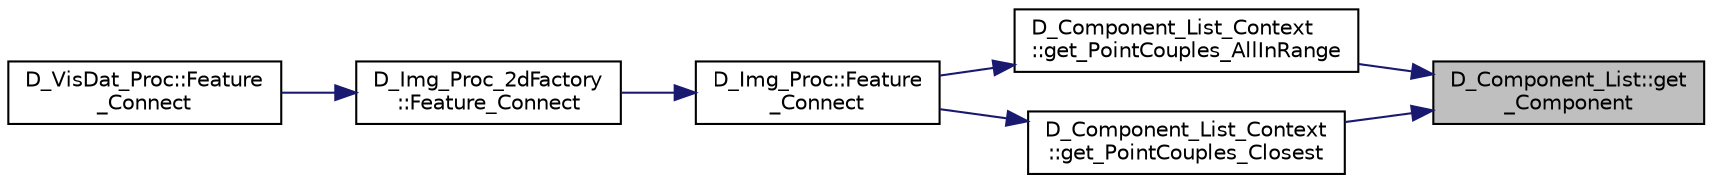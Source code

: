 digraph "D_Component_List::get_Component"
{
 // LATEX_PDF_SIZE
  edge [fontname="Helvetica",fontsize="10",labelfontname="Helvetica",labelfontsize="10"];
  node [fontname="Helvetica",fontsize="10",shape=record];
  rankdir="RL";
  Node1 [label="D_Component_List::get\l_Component",height=0.2,width=0.4,color="black", fillcolor="grey75", style="filled", fontcolor="black",tooltip=" "];
  Node1 -> Node2 [dir="back",color="midnightblue",fontsize="10",style="solid"];
  Node2 [label="D_Component_List_Context\l::get_PointCouples_AllInRange",height=0.2,width=0.4,color="black", fillcolor="white", style="filled",URL="$class_d___component___list___context.html#aa2693a797d2a71aa8501356f415167f3",tooltip=" "];
  Node2 -> Node3 [dir="back",color="midnightblue",fontsize="10",style="solid"];
  Node3 [label="D_Img_Proc::Feature\l_Connect",height=0.2,width=0.4,color="black", fillcolor="white", style="filled",URL="$class_d___img___proc.html#a2fb3235491fe49b807b6ec3b3b296e58",tooltip=" "];
  Node3 -> Node4 [dir="back",color="midnightblue",fontsize="10",style="solid"];
  Node4 [label="D_Img_Proc_2dFactory\l::Feature_Connect",height=0.2,width=0.4,color="black", fillcolor="white", style="filled",URL="$class_d___img___proc__2d_factory.html#a4b56fc8f6b4f1e1ec13c178c4c54b686",tooltip=" "];
  Node4 -> Node5 [dir="back",color="midnightblue",fontsize="10",style="solid"];
  Node5 [label="D_VisDat_Proc::Feature\l_Connect",height=0.2,width=0.4,color="black", fillcolor="white", style="filled",URL="$class_d___vis_dat___proc.html#ade38b9fa5e23077d18943e301cd4e064",tooltip=" "];
  Node1 -> Node6 [dir="back",color="midnightblue",fontsize="10",style="solid"];
  Node6 [label="D_Component_List_Context\l::get_PointCouples_Closest",height=0.2,width=0.4,color="black", fillcolor="white", style="filled",URL="$class_d___component___list___context.html#a80b1d0a6ca9b54f30ef65db5d8b75e2d",tooltip=" "];
  Node6 -> Node3 [dir="back",color="midnightblue",fontsize="10",style="solid"];
}

